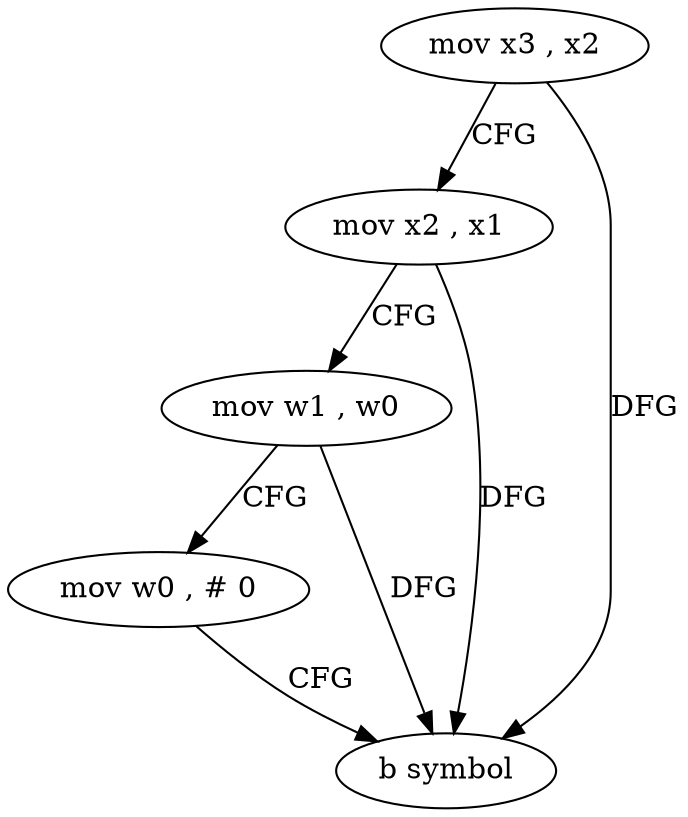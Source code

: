 digraph "func" {
"4317648" [label = "mov x3 , x2" ]
"4317652" [label = "mov x2 , x1" ]
"4317656" [label = "mov w1 , w0" ]
"4317660" [label = "mov w0 , # 0" ]
"4317664" [label = "b symbol" ]
"4317648" -> "4317652" [ label = "CFG" ]
"4317648" -> "4317664" [ label = "DFG" ]
"4317652" -> "4317656" [ label = "CFG" ]
"4317652" -> "4317664" [ label = "DFG" ]
"4317656" -> "4317660" [ label = "CFG" ]
"4317656" -> "4317664" [ label = "DFG" ]
"4317660" -> "4317664" [ label = "CFG" ]
}
